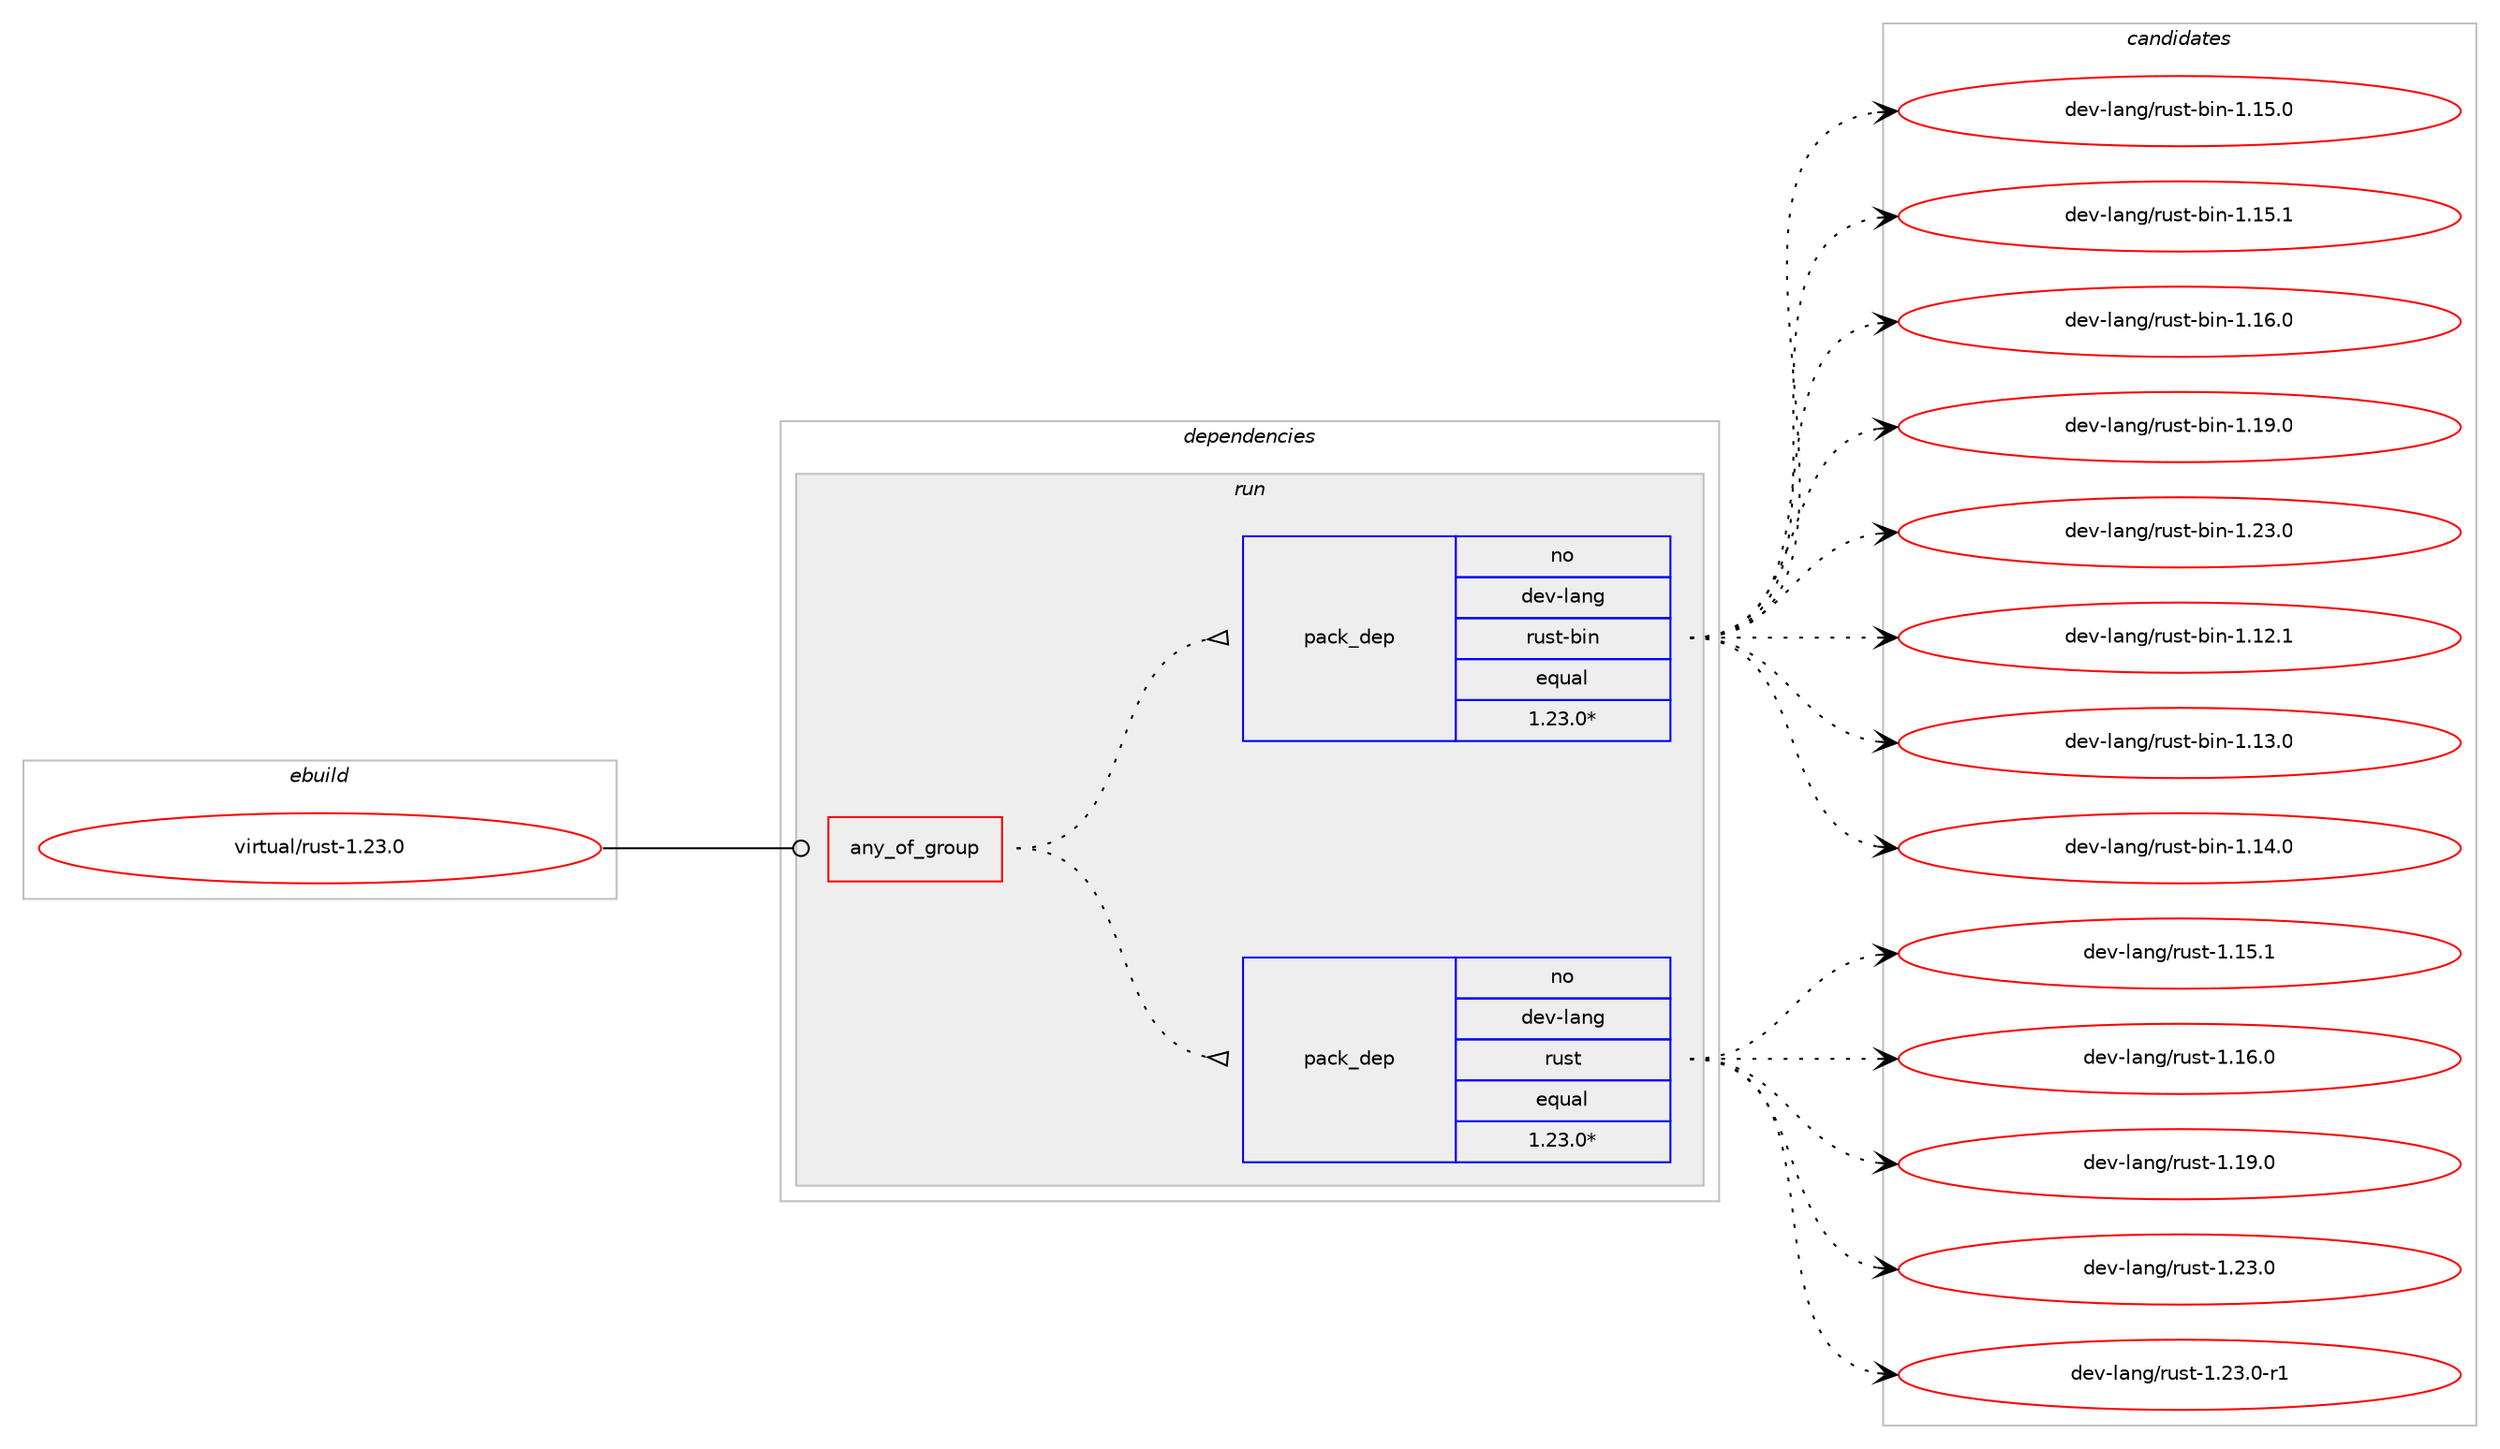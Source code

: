 digraph prolog {

# *************
# Graph options
# *************

newrank=true;
concentrate=true;
compound=true;
graph [rankdir=LR,fontname=Helvetica,fontsize=10,ranksep=1.5];#, ranksep=2.5, nodesep=0.2];
edge  [arrowhead=vee];
node  [fontname=Helvetica,fontsize=10];

# **********
# The ebuild
# **********

subgraph cluster_leftcol {
color=gray;
rank=same;
label=<<i>ebuild</i>>;
id [label="virtual/rust-1.23.0", color=red, width=4, href="../virtual/rust-1.23.0.svg"];
}

# ****************
# The dependencies
# ****************

subgraph cluster_midcol {
color=gray;
label=<<i>dependencies</i>>;
subgraph cluster_compile {
fillcolor="#eeeeee";
style=filled;
label=<<i>compile</i>>;
}
subgraph cluster_compileandrun {
fillcolor="#eeeeee";
style=filled;
label=<<i>compile and run</i>>;
}
subgraph cluster_run {
fillcolor="#eeeeee";
style=filled;
label=<<i>run</i>>;
subgraph any100 {
dependency8493 [label=<<TABLE BORDER="0" CELLBORDER="1" CELLSPACING="0" CELLPADDING="4"><TR><TD CELLPADDING="10">any_of_group</TD></TR></TABLE>>, shape=none, color=red];subgraph pack7393 {
dependency8494 [label=<<TABLE BORDER="0" CELLBORDER="1" CELLSPACING="0" CELLPADDING="4" WIDTH="220"><TR><TD ROWSPAN="6" CELLPADDING="30">pack_dep</TD></TR><TR><TD WIDTH="110">no</TD></TR><TR><TD>dev-lang</TD></TR><TR><TD>rust</TD></TR><TR><TD>equal</TD></TR><TR><TD>1.23.0*</TD></TR></TABLE>>, shape=none, color=blue];
}
dependency8493:e -> dependency8494:w [weight=20,style="dotted",arrowhead="oinv"];
subgraph pack7394 {
dependency8495 [label=<<TABLE BORDER="0" CELLBORDER="1" CELLSPACING="0" CELLPADDING="4" WIDTH="220"><TR><TD ROWSPAN="6" CELLPADDING="30">pack_dep</TD></TR><TR><TD WIDTH="110">no</TD></TR><TR><TD>dev-lang</TD></TR><TR><TD>rust-bin</TD></TR><TR><TD>equal</TD></TR><TR><TD>1.23.0*</TD></TR></TABLE>>, shape=none, color=blue];
}
dependency8493:e -> dependency8495:w [weight=20,style="dotted",arrowhead="oinv"];
}
id:e -> dependency8493:w [weight=20,style="solid",arrowhead="odot"];
}
}

# **************
# The candidates
# **************

subgraph cluster_choices {
rank=same;
color=gray;
label=<<i>candidates</i>>;

subgraph choice7393 {
color=black;
nodesep=1;
choice10010111845108971101034711411711511645494649534649 [label="dev-lang/rust-1.15.1", color=red, width=4,href="../dev-lang/rust-1.15.1.svg"];
choice10010111845108971101034711411711511645494649544648 [label="dev-lang/rust-1.16.0", color=red, width=4,href="../dev-lang/rust-1.16.0.svg"];
choice10010111845108971101034711411711511645494649574648 [label="dev-lang/rust-1.19.0", color=red, width=4,href="../dev-lang/rust-1.19.0.svg"];
choice10010111845108971101034711411711511645494650514648 [label="dev-lang/rust-1.23.0", color=red, width=4,href="../dev-lang/rust-1.23.0.svg"];
choice100101118451089711010347114117115116454946505146484511449 [label="dev-lang/rust-1.23.0-r1", color=red, width=4,href="../dev-lang/rust-1.23.0-r1.svg"];
dependency8494:e -> choice10010111845108971101034711411711511645494649534649:w [style=dotted,weight="100"];
dependency8494:e -> choice10010111845108971101034711411711511645494649544648:w [style=dotted,weight="100"];
dependency8494:e -> choice10010111845108971101034711411711511645494649574648:w [style=dotted,weight="100"];
dependency8494:e -> choice10010111845108971101034711411711511645494650514648:w [style=dotted,weight="100"];
dependency8494:e -> choice100101118451089711010347114117115116454946505146484511449:w [style=dotted,weight="100"];
}
subgraph choice7394 {
color=black;
nodesep=1;
choice100101118451089711010347114117115116459810511045494649504649 [label="dev-lang/rust-bin-1.12.1", color=red, width=4,href="../dev-lang/rust-bin-1.12.1.svg"];
choice100101118451089711010347114117115116459810511045494649514648 [label="dev-lang/rust-bin-1.13.0", color=red, width=4,href="../dev-lang/rust-bin-1.13.0.svg"];
choice100101118451089711010347114117115116459810511045494649524648 [label="dev-lang/rust-bin-1.14.0", color=red, width=4,href="../dev-lang/rust-bin-1.14.0.svg"];
choice100101118451089711010347114117115116459810511045494649534648 [label="dev-lang/rust-bin-1.15.0", color=red, width=4,href="../dev-lang/rust-bin-1.15.0.svg"];
choice100101118451089711010347114117115116459810511045494649534649 [label="dev-lang/rust-bin-1.15.1", color=red, width=4,href="../dev-lang/rust-bin-1.15.1.svg"];
choice100101118451089711010347114117115116459810511045494649544648 [label="dev-lang/rust-bin-1.16.0", color=red, width=4,href="../dev-lang/rust-bin-1.16.0.svg"];
choice100101118451089711010347114117115116459810511045494649574648 [label="dev-lang/rust-bin-1.19.0", color=red, width=4,href="../dev-lang/rust-bin-1.19.0.svg"];
choice100101118451089711010347114117115116459810511045494650514648 [label="dev-lang/rust-bin-1.23.0", color=red, width=4,href="../dev-lang/rust-bin-1.23.0.svg"];
dependency8495:e -> choice100101118451089711010347114117115116459810511045494649504649:w [style=dotted,weight="100"];
dependency8495:e -> choice100101118451089711010347114117115116459810511045494649514648:w [style=dotted,weight="100"];
dependency8495:e -> choice100101118451089711010347114117115116459810511045494649524648:w [style=dotted,weight="100"];
dependency8495:e -> choice100101118451089711010347114117115116459810511045494649534648:w [style=dotted,weight="100"];
dependency8495:e -> choice100101118451089711010347114117115116459810511045494649534649:w [style=dotted,weight="100"];
dependency8495:e -> choice100101118451089711010347114117115116459810511045494649544648:w [style=dotted,weight="100"];
dependency8495:e -> choice100101118451089711010347114117115116459810511045494649574648:w [style=dotted,weight="100"];
dependency8495:e -> choice100101118451089711010347114117115116459810511045494650514648:w [style=dotted,weight="100"];
}
}

}
